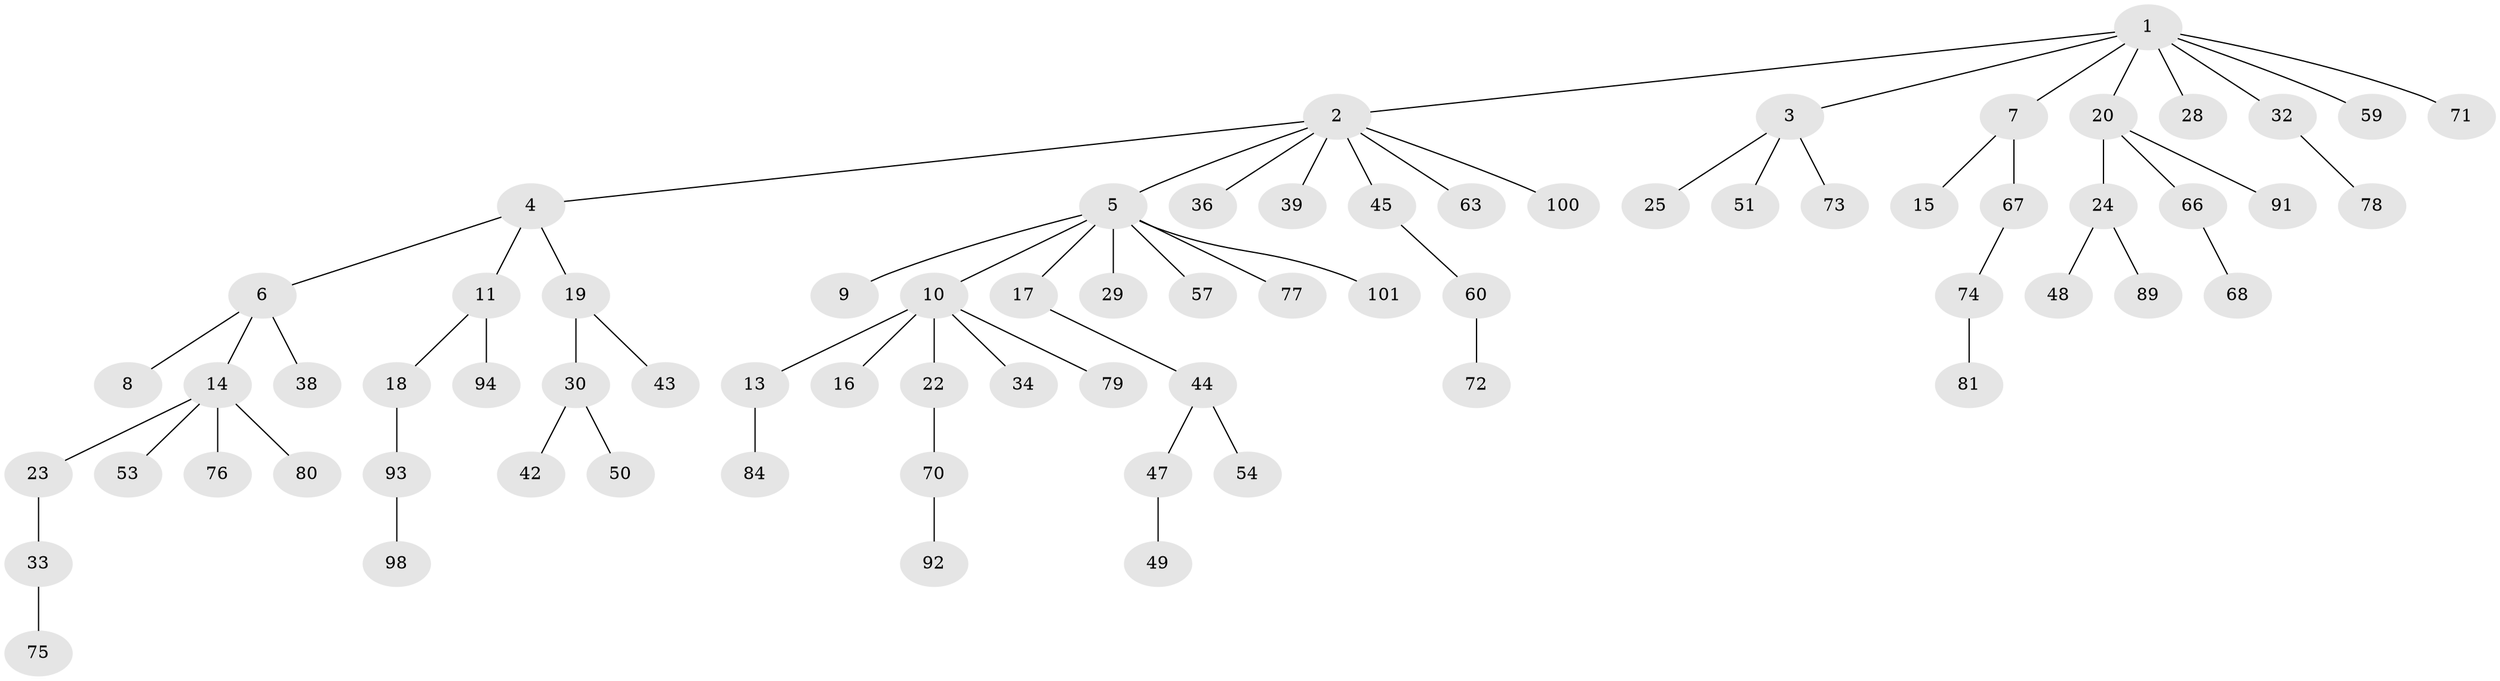// Generated by graph-tools (version 1.1) at 2025/24/03/03/25 07:24:07]
// undirected, 71 vertices, 70 edges
graph export_dot {
graph [start="1"]
  node [color=gray90,style=filled];
  1 [super="+27"];
  2 [super="+35"];
  3 [super="+52"];
  4 [super="+61"];
  5 [super="+26"];
  6 [super="+37"];
  7 [super="+41"];
  8;
  9 [super="+58"];
  10 [super="+12"];
  11;
  13;
  14 [super="+56"];
  15;
  16 [super="+55"];
  17 [super="+62"];
  18 [super="+31"];
  19 [super="+21"];
  20 [super="+46"];
  22;
  23 [super="+95"];
  24;
  25 [super="+64"];
  28 [super="+69"];
  29 [super="+96"];
  30 [super="+40"];
  32;
  33;
  34;
  36;
  38;
  39 [super="+65"];
  42;
  43;
  44 [super="+87"];
  45;
  47 [super="+88"];
  48;
  49 [super="+83"];
  50;
  51;
  53;
  54;
  57;
  59;
  60;
  63 [super="+99"];
  66 [super="+86"];
  67;
  68 [super="+97"];
  70 [super="+82"];
  71;
  72;
  73;
  74;
  75;
  76;
  77;
  78;
  79 [super="+85"];
  80;
  81;
  84 [super="+90"];
  89;
  91;
  92;
  93;
  94 [super="+102"];
  98;
  100;
  101;
  1 -- 2;
  1 -- 3;
  1 -- 7;
  1 -- 20;
  1 -- 59;
  1 -- 71;
  1 -- 32;
  1 -- 28;
  2 -- 4;
  2 -- 5;
  2 -- 39;
  2 -- 45;
  2 -- 100;
  2 -- 36;
  2 -- 63;
  3 -- 25;
  3 -- 51;
  3 -- 73;
  4 -- 6;
  4 -- 11;
  4 -- 19;
  5 -- 9;
  5 -- 10;
  5 -- 17;
  5 -- 57;
  5 -- 77;
  5 -- 101;
  5 -- 29;
  6 -- 8;
  6 -- 14;
  6 -- 38;
  7 -- 15;
  7 -- 67;
  10 -- 13;
  10 -- 16;
  10 -- 22;
  10 -- 34;
  10 -- 79;
  11 -- 18;
  11 -- 94;
  13 -- 84;
  14 -- 23;
  14 -- 53;
  14 -- 80;
  14 -- 76;
  17 -- 44;
  18 -- 93;
  19 -- 30;
  19 -- 43;
  20 -- 24;
  20 -- 66;
  20 -- 91;
  22 -- 70;
  23 -- 33;
  24 -- 48;
  24 -- 89;
  30 -- 42;
  30 -- 50;
  32 -- 78;
  33 -- 75;
  44 -- 47;
  44 -- 54;
  45 -- 60;
  47 -- 49;
  60 -- 72;
  66 -- 68;
  67 -- 74;
  70 -- 92;
  74 -- 81;
  93 -- 98;
}

